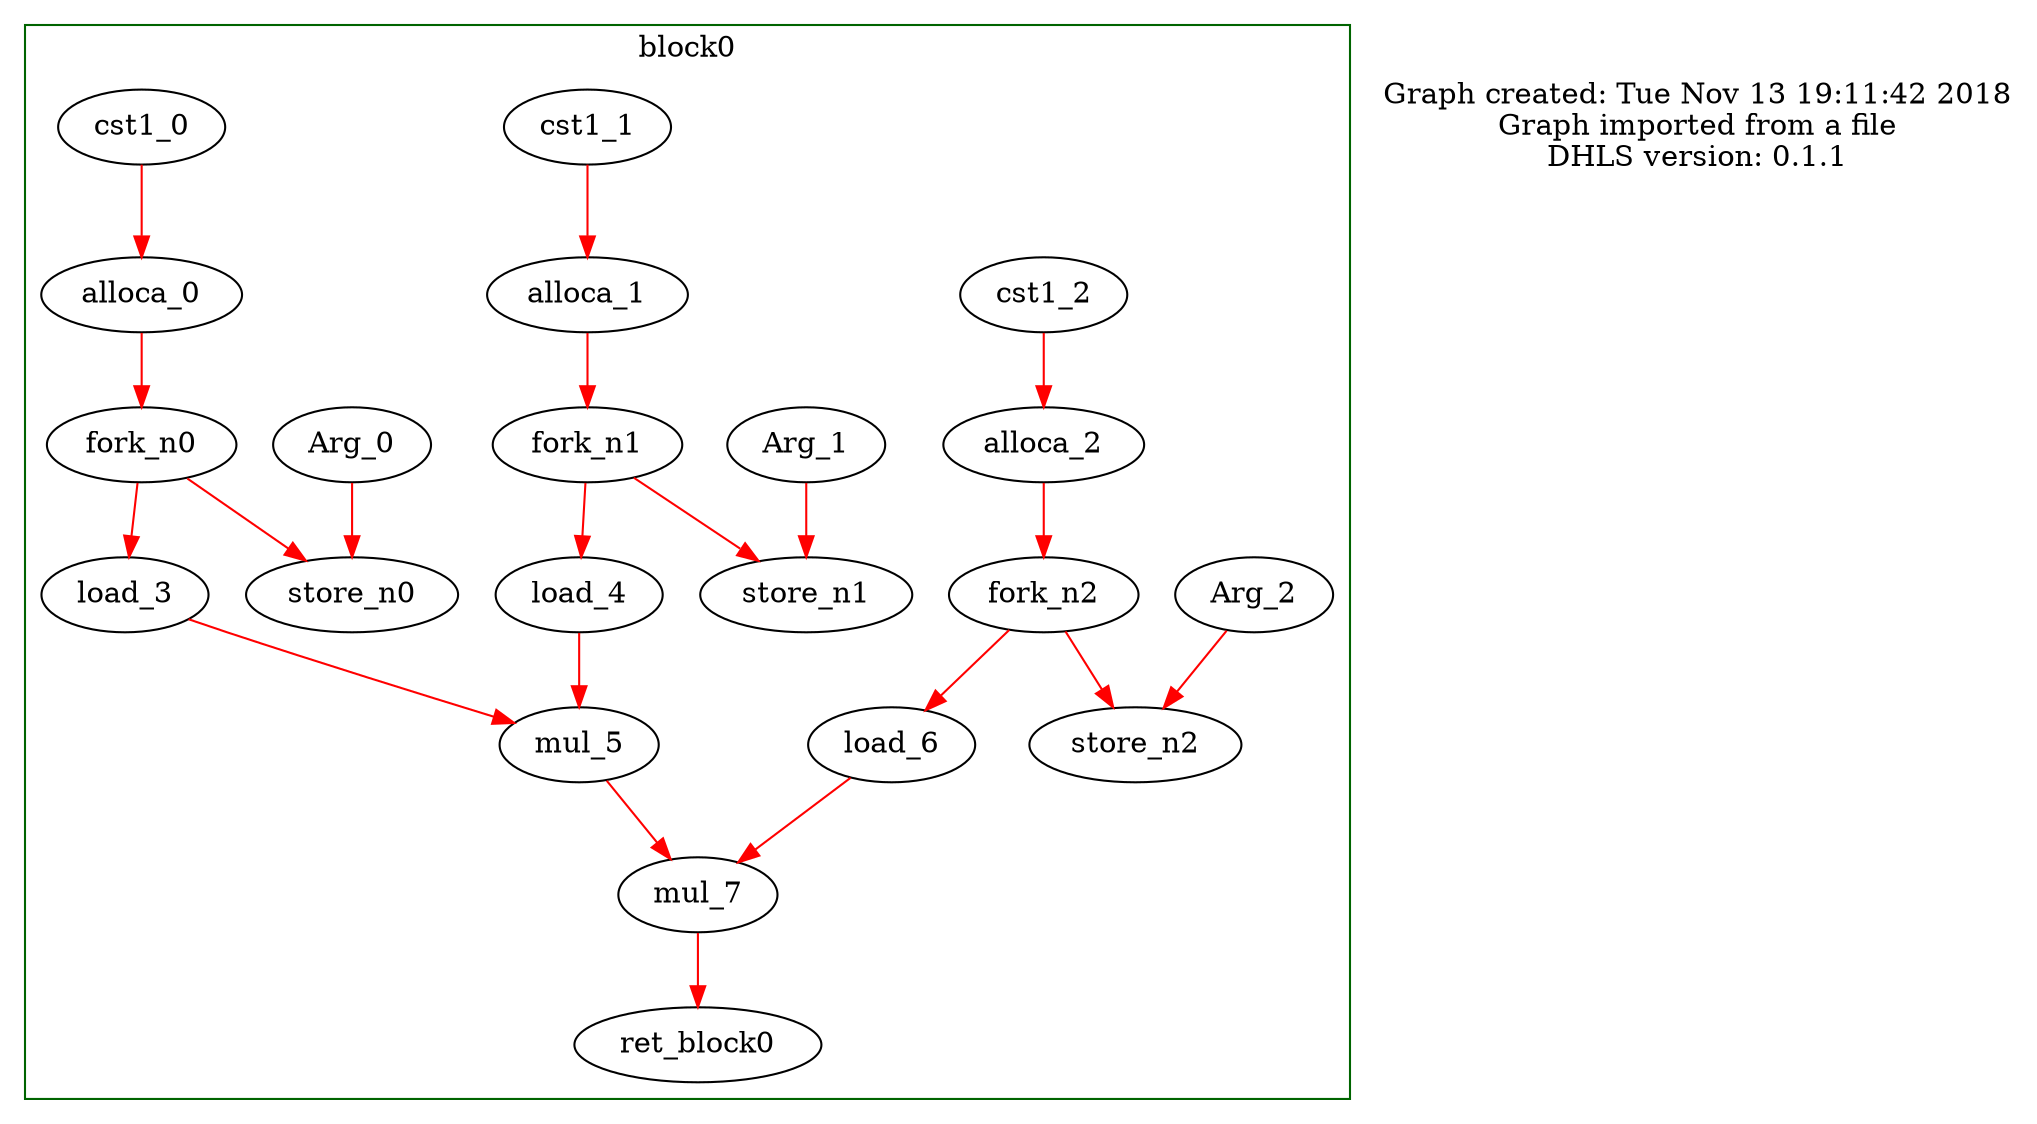 Digraph G {
	channel_width = "32";
	splines=spline;
		"Arg_0" [type = "Entry", out = "out1"];
		"Arg_1" [type = "Entry", out = "out1"];
		"Arg_2" [type = "Entry", out = "out1"];
		"cst1_0" [type = "Constant", in = "in1", out = "out1"];
		"alloca_0" [type = "Operator", op = "alloca", in = "in1 ", out ="out1 "];
		"cst1_1" [type = "Constant", in = "in1", out = "out1"];
		"alloca_1" [type = "Operator", op = "alloca", in = "in1 ", out ="out1 "];
		"cst1_2" [type = "Constant", in = "in1", out = "out1"];
		"alloca_2" [type = "Operator", op = "alloca", in = "in1 ", out ="out1 "];
		"store_n0" [type = "Operator", op = "store", in = "in1 in2 "];
		"store_n1" [type = "Operator", op = "store", in = "in1 in2 "];
		"store_n2" [type = "Operator", op = "store", in = "in1 in2 "];
		"load_3" [type = "Operator", op = "load", in = "in1 ", out ="out1 "];
		"load_4" [type = "Operator", op = "load", in = "in1 ", out ="out1 "];
		"mul_5" [type = "Operator", op = "mul", in = "in1 in2 ", out ="out1 "];
		"load_6" [type = "Operator", op = "load", in = "in1 ", out ="out1 "];
		"mul_7" [type = "Operator", op = "mul", in = "in1 in2 ", out ="out1 "];
		"ret_block0" [type = "Exit",  in = " in1 "];
		"fork_n0" [type = "Fork", in = "in1", out = "out1 out2 "];
		"fork_n1" [type = "Fork", in = "in1", out = "out1 out2 "];
		"fork_n2" [type = "Fork", in = "in1", out = "out1 out2 "];
		"Graph created: Tue Nov 13 19:11:42 2018
Graph imported from a file
DHLS version: 0.1.1
" [shape = "none" pos = "20,20!"]
	subgraph cluster_0 {
	color = "darkgreen";
		label = "block0";
		"Arg_0" -> "store_n0" [color = "red", from = "out1", to = "in1"];
		"Arg_1" -> "store_n1" [color = "red", from = "out1", to = "in1"];
		"Arg_2" -> "store_n2" [color = "red", from = "out1", to = "in1"];
		"cst1_0" -> "alloca_0" [color = "red", from = "out1", to = "in1"];
		"alloca_0" -> "fork_n0" [color = "red", from = "out1", to = "in1"];
		"cst1_1" -> "alloca_1" [color = "red", from = "out1", to = "in1"];
		"alloca_1" -> "fork_n1" [color = "red", from = "out1", to = "in1"];
		"cst1_2" -> "alloca_2" [color = "red", from = "out1", to = "in1"];
		"alloca_2" -> "fork_n2" [color = "red", from = "out1", to = "in1"];
		"load_3" -> "mul_5" [color = "red", from = "out1", to = "in1"];
		"load_4" -> "mul_5" [color = "red", from = "out1", to = "in2"];
		"mul_5" -> "mul_7" [color = "red", from = "out1", to = "in1"];
		"load_6" -> "mul_7" [color = "red", from = "out1", to = "in2"];
		"mul_7" -> "ret_block0" [color = "red", from = "out1", to = "in1"];
		"fork_n0" -> "store_n0" [color = "red", from = "out1", to = "in2"];
		"fork_n0" -> "load_3" [color = "red", from = "out2", to = "in1"];
		"fork_n1" -> "store_n1" [color = "red", from = "out1", to = "in2"];
		"fork_n1" -> "load_4" [color = "red", from = "out2", to = "in1"];
		"fork_n2" -> "store_n2" [color = "red", from = "out1", to = "in2"];
		"fork_n2" -> "load_6" [color = "red", from = "out2", to = "in1"];
	}
}
